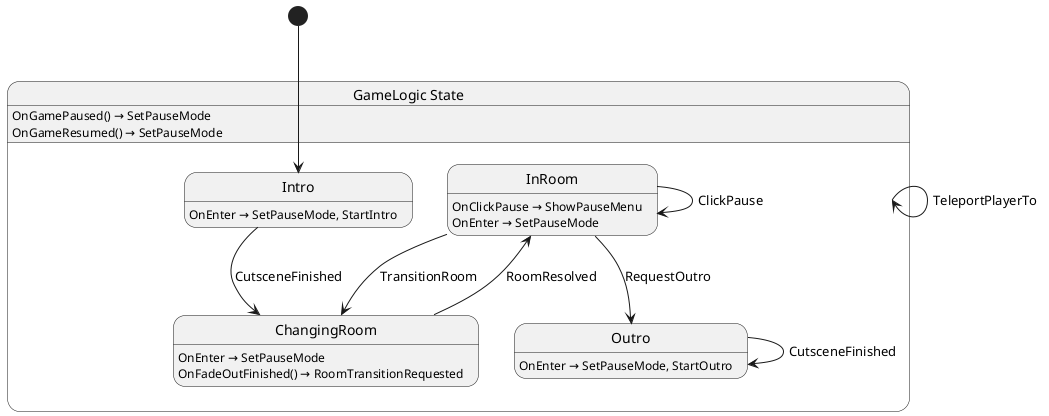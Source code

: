 @startuml GameLogic
state "GameLogic State" as Woodblight_GameLogic_State {
  state "Outro" as Woodblight_GameLogic_State_Outro
  state "InRoom" as Woodblight_GameLogic_State_InRoom
  state "ChangingRoom" as Woodblight_GameLogic_State_ChangingRoom
  state "Intro" as Woodblight_GameLogic_State_Intro
}

Woodblight_GameLogic_State --> Woodblight_GameLogic_State : TeleportPlayerTo
Woodblight_GameLogic_State_ChangingRoom --> Woodblight_GameLogic_State_InRoom : RoomResolved
Woodblight_GameLogic_State_InRoom --> Woodblight_GameLogic_State_ChangingRoom : TransitionRoom
Woodblight_GameLogic_State_InRoom --> Woodblight_GameLogic_State_InRoom : ClickPause
Woodblight_GameLogic_State_InRoom --> Woodblight_GameLogic_State_Outro : RequestOutro
Woodblight_GameLogic_State_Intro --> Woodblight_GameLogic_State_ChangingRoom : CutsceneFinished
Woodblight_GameLogic_State_Outro --> Woodblight_GameLogic_State_Outro : CutsceneFinished

Woodblight_GameLogic_State : OnGamePaused() → SetPauseMode
Woodblight_GameLogic_State : OnGameResumed() → SetPauseMode
Woodblight_GameLogic_State_ChangingRoom : OnEnter → SetPauseMode
Woodblight_GameLogic_State_ChangingRoom : OnFadeOutFinished() → RoomTransitionRequested
Woodblight_GameLogic_State_InRoom : OnClickPause → ShowPauseMenu
Woodblight_GameLogic_State_InRoom : OnEnter → SetPauseMode
Woodblight_GameLogic_State_Intro : OnEnter → SetPauseMode, StartIntro
Woodblight_GameLogic_State_Outro : OnEnter → SetPauseMode, StartOutro

[*] --> Woodblight_GameLogic_State_Intro
@enduml